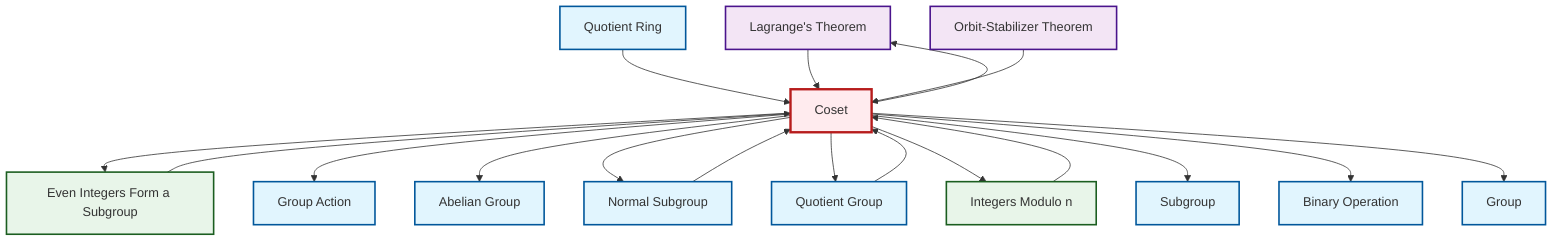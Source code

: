 graph TD
    classDef definition fill:#e1f5fe,stroke:#01579b,stroke-width:2px
    classDef theorem fill:#f3e5f5,stroke:#4a148c,stroke-width:2px
    classDef axiom fill:#fff3e0,stroke:#e65100,stroke-width:2px
    classDef example fill:#e8f5e9,stroke:#1b5e20,stroke-width:2px
    classDef current fill:#ffebee,stroke:#b71c1c,stroke-width:3px
    def-abelian-group["Abelian Group"]:::definition
    thm-lagrange["Lagrange's Theorem"]:::theorem
    def-quotient-ring["Quotient Ring"]:::definition
    def-subgroup["Subgroup"]:::definition
    def-group["Group"]:::definition
    def-quotient-group["Quotient Group"]:::definition
    ex-quotient-integers-mod-n["Integers Modulo n"]:::example
    def-group-action["Group Action"]:::definition
    def-coset["Coset"]:::definition
    def-normal-subgroup["Normal Subgroup"]:::definition
    ex-even-integers-subgroup["Even Integers Form a Subgroup"]:::example
    thm-orbit-stabilizer["Orbit-Stabilizer Theorem"]:::theorem
    def-binary-operation["Binary Operation"]:::definition
    ex-even-integers-subgroup --> def-coset
    def-quotient-ring --> def-coset
    def-coset --> ex-even-integers-subgroup
    def-quotient-group --> def-coset
    def-coset --> def-group-action
    def-coset --> def-abelian-group
    thm-lagrange --> def-coset
    thm-orbit-stabilizer --> def-coset
    def-normal-subgroup --> def-coset
    def-coset --> def-normal-subgroup
    def-coset --> def-quotient-group
    def-coset --> ex-quotient-integers-mod-n
    ex-quotient-integers-mod-n --> def-coset
    def-coset --> def-subgroup
    def-coset --> def-binary-operation
    def-coset --> thm-lagrange
    def-coset --> def-group
    class def-coset current